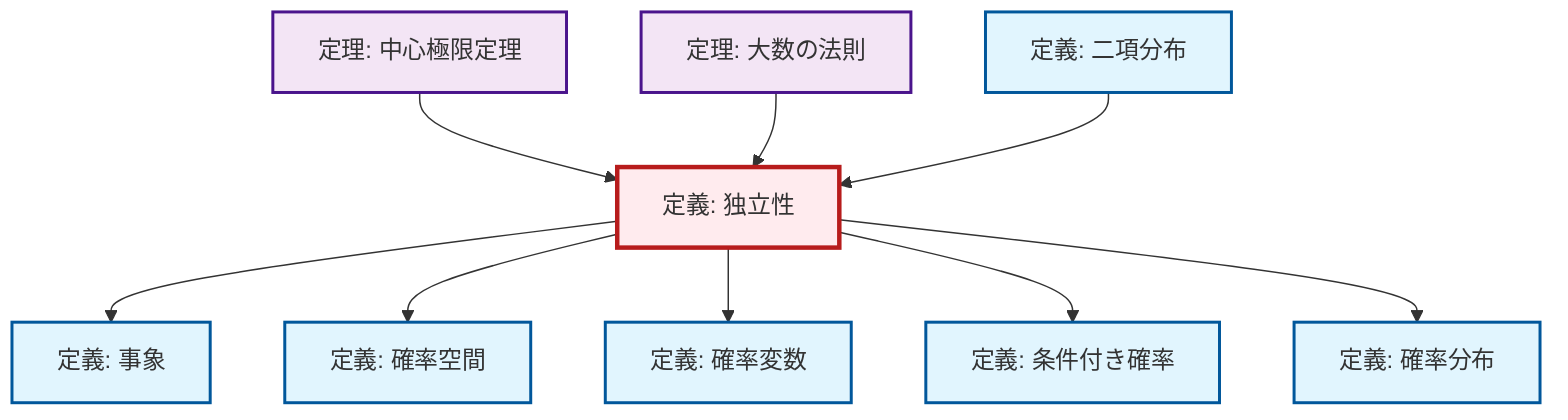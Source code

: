 graph TD
    classDef definition fill:#e1f5fe,stroke:#01579b,stroke-width:2px
    classDef theorem fill:#f3e5f5,stroke:#4a148c,stroke-width:2px
    classDef axiom fill:#fff3e0,stroke:#e65100,stroke-width:2px
    classDef example fill:#e8f5e9,stroke:#1b5e20,stroke-width:2px
    classDef current fill:#ffebee,stroke:#b71c1c,stroke-width:3px
    def-probability-space["定義: 確率空間"]:::definition
    def-binomial-distribution["定義: 二項分布"]:::definition
    thm-law-of-large-numbers["定理: 大数の法則"]:::theorem
    def-event["定義: 事象"]:::definition
    thm-central-limit["定理: 中心極限定理"]:::theorem
    def-probability-distribution["定義: 確率分布"]:::definition
    def-conditional-probability["定義: 条件付き確率"]:::definition
    def-random-variable["定義: 確率変数"]:::definition
    def-independence["定義: 独立性"]:::definition
    thm-central-limit --> def-independence
    def-independence --> def-event
    def-independence --> def-probability-space
    def-independence --> def-random-variable
    def-independence --> def-conditional-probability
    thm-law-of-large-numbers --> def-independence
    def-independence --> def-probability-distribution
    def-binomial-distribution --> def-independence
    class def-independence current